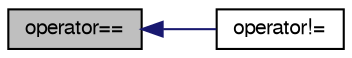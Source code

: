digraph "operator=="
{
  bgcolor="transparent";
  edge [fontname="FreeSans",fontsize="10",labelfontname="FreeSans",labelfontsize="10"];
  node [fontname="FreeSans",fontsize="10",shape=record];
  rankdir="LR";
  Node563 [label="operator==",height=0.2,width=0.4,color="black", fillcolor="grey75", style="filled", fontcolor="black"];
  Node563 -> Node564 [dir="back",color="midnightblue",fontsize="10",style="solid",fontname="FreeSans"];
  Node564 [label="operator!=",height=0.2,width=0.4,color="black",URL="$a25738.html#ab646157e7f0be27547c2d9c35e73b25b",tooltip="The opposite of the equality operation. "];
}
